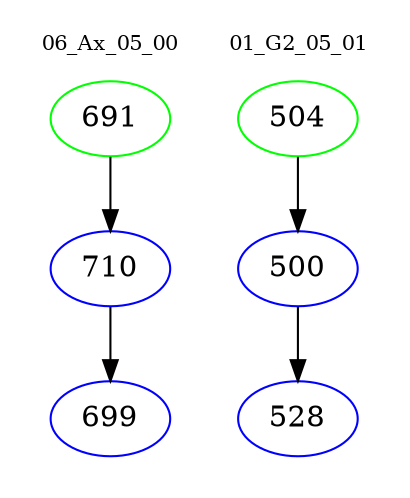 digraph{
subgraph cluster_0 {
color = white
label = "06_Ax_05_00";
fontsize=10;
T0_691 [label="691", color="green"]
T0_691 -> T0_710 [color="black"]
T0_710 [label="710", color="blue"]
T0_710 -> T0_699 [color="black"]
T0_699 [label="699", color="blue"]
}
subgraph cluster_1 {
color = white
label = "01_G2_05_01";
fontsize=10;
T1_504 [label="504", color="green"]
T1_504 -> T1_500 [color="black"]
T1_500 [label="500", color="blue"]
T1_500 -> T1_528 [color="black"]
T1_528 [label="528", color="blue"]
}
}
